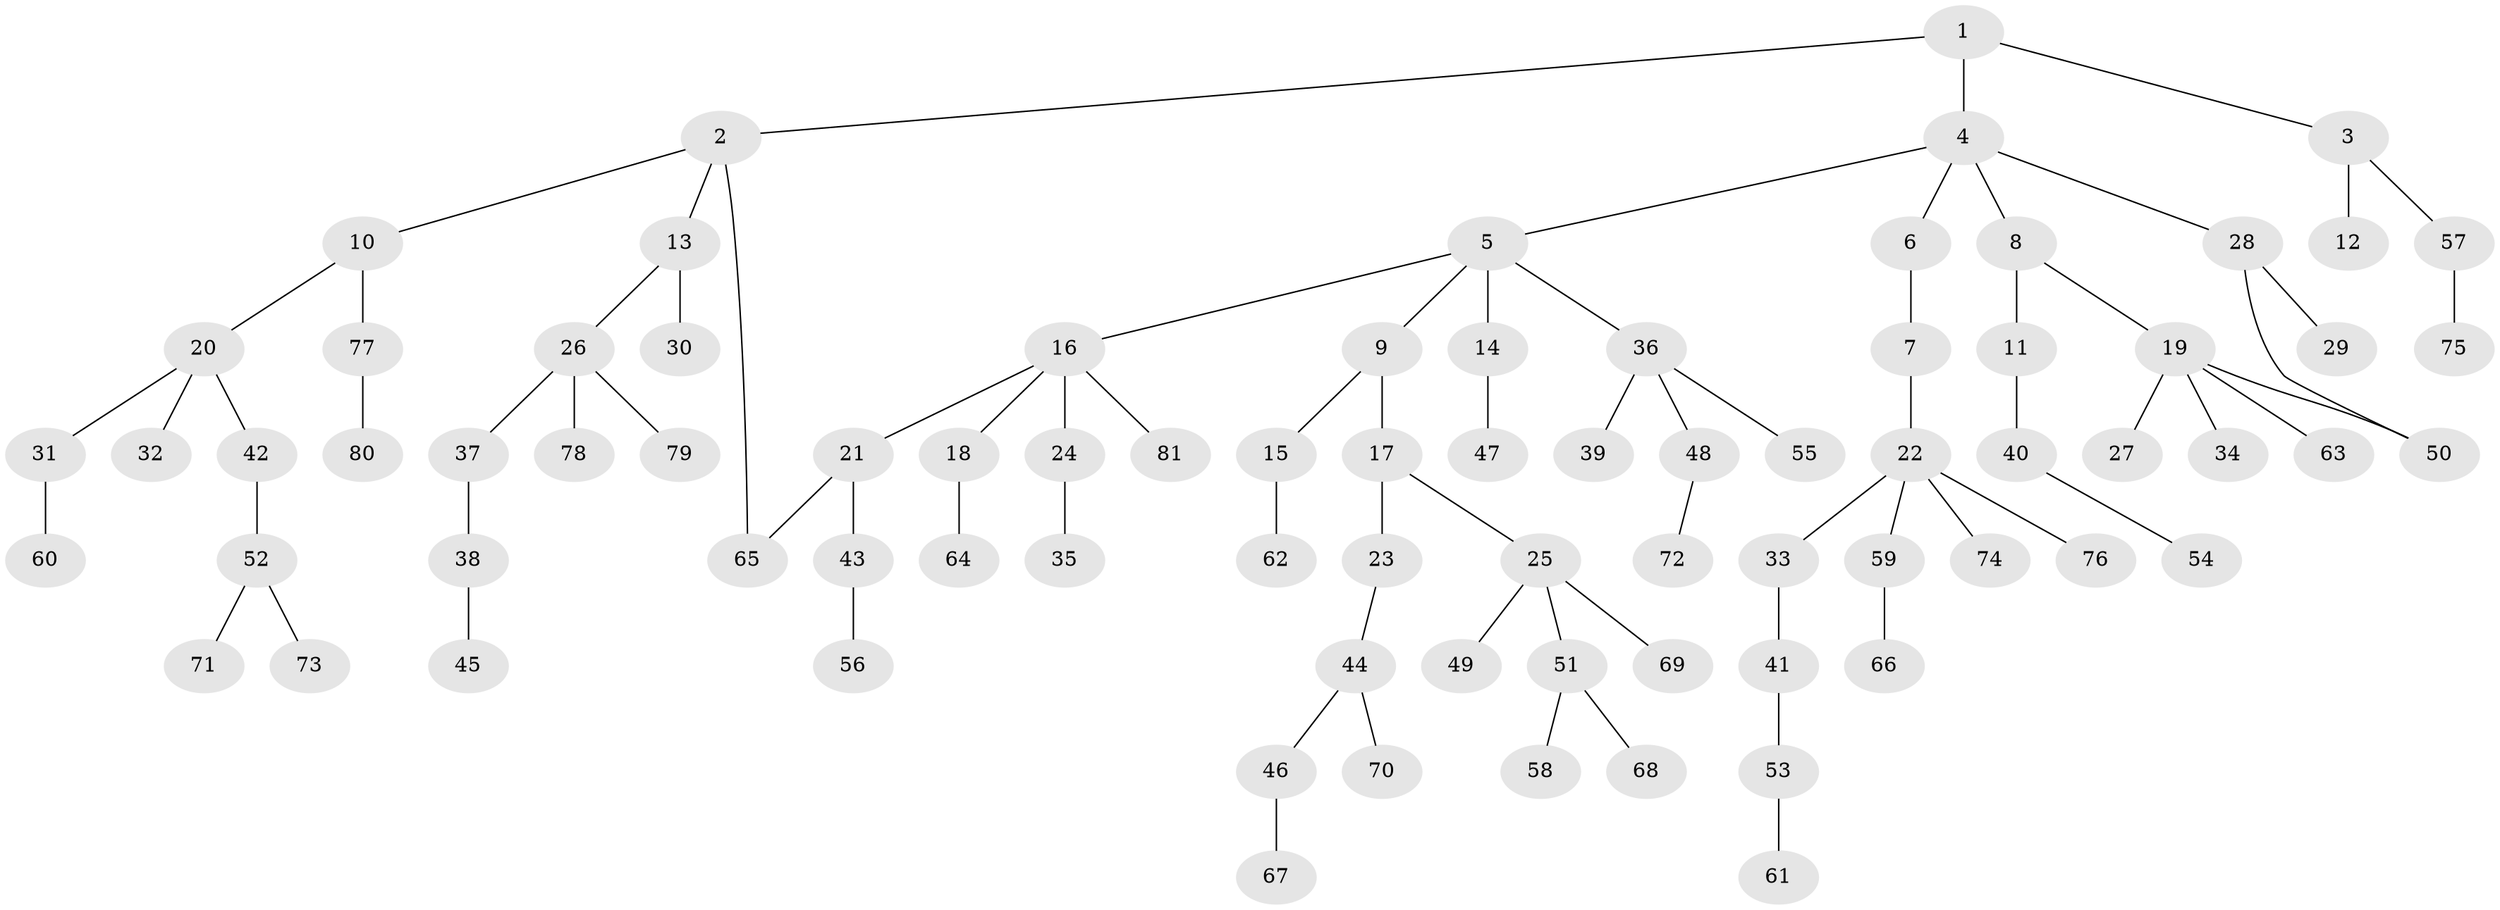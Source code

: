 // Generated by graph-tools (version 1.1) at 2025/49/03/09/25 03:49:19]
// undirected, 81 vertices, 82 edges
graph export_dot {
graph [start="1"]
  node [color=gray90,style=filled];
  1;
  2;
  3;
  4;
  5;
  6;
  7;
  8;
  9;
  10;
  11;
  12;
  13;
  14;
  15;
  16;
  17;
  18;
  19;
  20;
  21;
  22;
  23;
  24;
  25;
  26;
  27;
  28;
  29;
  30;
  31;
  32;
  33;
  34;
  35;
  36;
  37;
  38;
  39;
  40;
  41;
  42;
  43;
  44;
  45;
  46;
  47;
  48;
  49;
  50;
  51;
  52;
  53;
  54;
  55;
  56;
  57;
  58;
  59;
  60;
  61;
  62;
  63;
  64;
  65;
  66;
  67;
  68;
  69;
  70;
  71;
  72;
  73;
  74;
  75;
  76;
  77;
  78;
  79;
  80;
  81;
  1 -- 2;
  1 -- 3;
  1 -- 4;
  2 -- 10;
  2 -- 13;
  2 -- 65;
  3 -- 12;
  3 -- 57;
  4 -- 5;
  4 -- 6;
  4 -- 8;
  4 -- 28;
  5 -- 9;
  5 -- 14;
  5 -- 16;
  5 -- 36;
  6 -- 7;
  7 -- 22;
  8 -- 11;
  8 -- 19;
  9 -- 15;
  9 -- 17;
  10 -- 20;
  10 -- 77;
  11 -- 40;
  13 -- 26;
  13 -- 30;
  14 -- 47;
  15 -- 62;
  16 -- 18;
  16 -- 21;
  16 -- 24;
  16 -- 81;
  17 -- 23;
  17 -- 25;
  18 -- 64;
  19 -- 27;
  19 -- 34;
  19 -- 63;
  19 -- 50;
  20 -- 31;
  20 -- 32;
  20 -- 42;
  21 -- 43;
  21 -- 65;
  22 -- 33;
  22 -- 59;
  22 -- 74;
  22 -- 76;
  23 -- 44;
  24 -- 35;
  25 -- 49;
  25 -- 51;
  25 -- 69;
  26 -- 37;
  26 -- 78;
  26 -- 79;
  28 -- 29;
  28 -- 50;
  31 -- 60;
  33 -- 41;
  36 -- 39;
  36 -- 48;
  36 -- 55;
  37 -- 38;
  38 -- 45;
  40 -- 54;
  41 -- 53;
  42 -- 52;
  43 -- 56;
  44 -- 46;
  44 -- 70;
  46 -- 67;
  48 -- 72;
  51 -- 58;
  51 -- 68;
  52 -- 71;
  52 -- 73;
  53 -- 61;
  57 -- 75;
  59 -- 66;
  77 -- 80;
}
